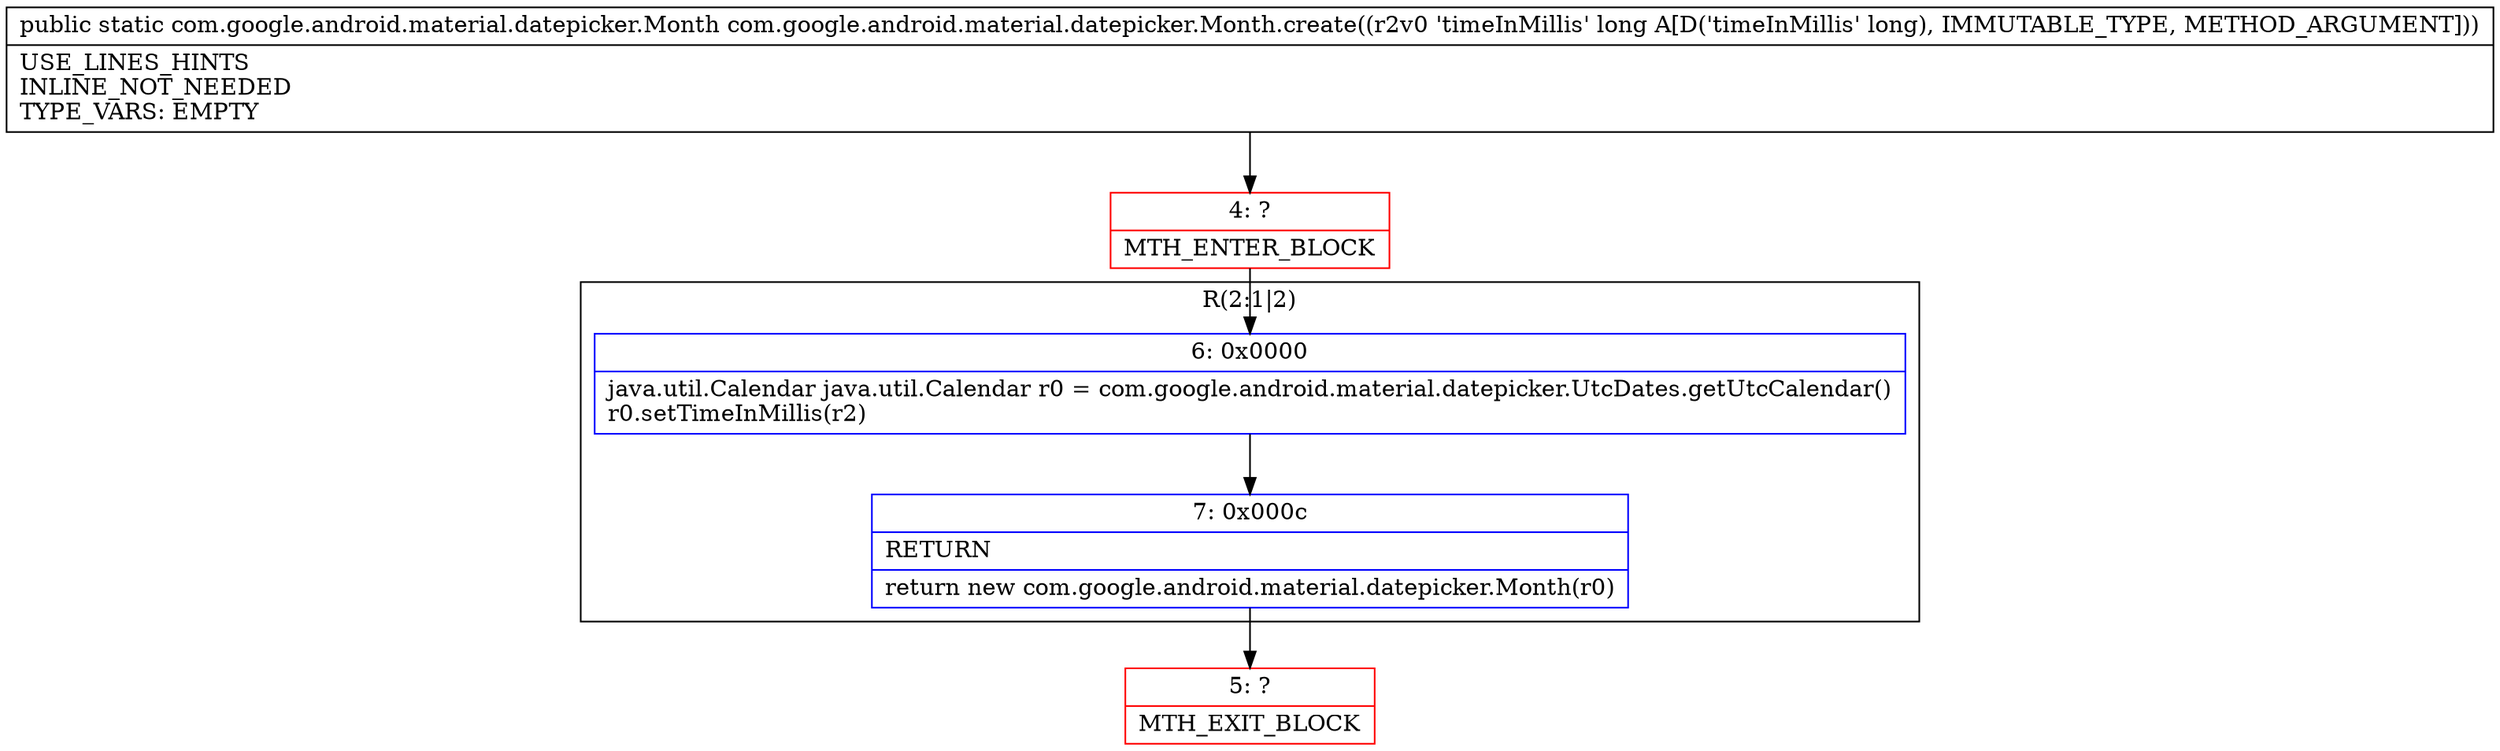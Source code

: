 digraph "CFG forcom.google.android.material.datepicker.Month.create(J)Lcom\/google\/android\/material\/datepicker\/Month;" {
subgraph cluster_Region_102680037 {
label = "R(2:1|2)";
node [shape=record,color=blue];
Node_6 [shape=record,label="{6\:\ 0x0000|java.util.Calendar java.util.Calendar r0 = com.google.android.material.datepicker.UtcDates.getUtcCalendar()\lr0.setTimeInMillis(r2)\l}"];
Node_7 [shape=record,label="{7\:\ 0x000c|RETURN\l|return new com.google.android.material.datepicker.Month(r0)\l}"];
}
Node_4 [shape=record,color=red,label="{4\:\ ?|MTH_ENTER_BLOCK\l}"];
Node_5 [shape=record,color=red,label="{5\:\ ?|MTH_EXIT_BLOCK\l}"];
MethodNode[shape=record,label="{public static com.google.android.material.datepicker.Month com.google.android.material.datepicker.Month.create((r2v0 'timeInMillis' long A[D('timeInMillis' long), IMMUTABLE_TYPE, METHOD_ARGUMENT]))  | USE_LINES_HINTS\lINLINE_NOT_NEEDED\lTYPE_VARS: EMPTY\l}"];
MethodNode -> Node_4;Node_6 -> Node_7;
Node_7 -> Node_5;
Node_4 -> Node_6;
}

